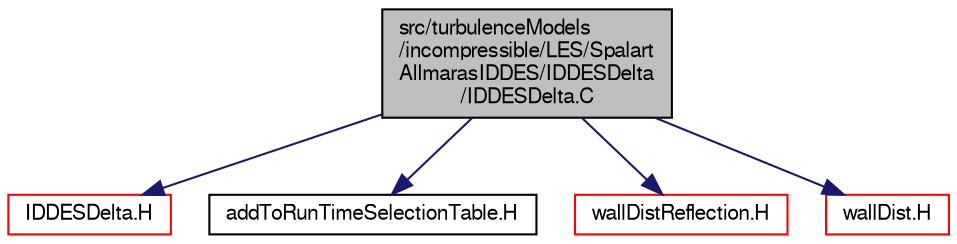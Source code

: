 digraph "src/turbulenceModels/incompressible/LES/SpalartAllmarasIDDES/IDDESDelta/IDDESDelta.C"
{
  bgcolor="transparent";
  edge [fontname="FreeSans",fontsize="10",labelfontname="FreeSans",labelfontsize="10"];
  node [fontname="FreeSans",fontsize="10",shape=record];
  Node0 [label="src/turbulenceModels\l/incompressible/LES/Spalart\lAllmarasIDDES/IDDESDelta\l/IDDESDelta.C",height=0.2,width=0.4,color="black", fillcolor="grey75", style="filled", fontcolor="black"];
  Node0 -> Node1 [color="midnightblue",fontsize="10",style="solid",fontname="FreeSans"];
  Node1 [label="IDDESDelta.H",height=0.2,width=0.4,color="red",URL="$a17465.html"];
  Node0 -> Node4 [color="midnightblue",fontsize="10",style="solid",fontname="FreeSans"];
  Node4 [label="addToRunTimeSelectionTable.H",height=0.2,width=0.4,color="black",URL="$a09263.html",tooltip="Macros for easy insertion into run-time selection tables. "];
  Node0 -> Node5 [color="midnightblue",fontsize="10",style="solid",fontname="FreeSans"];
  Node5 [label="wallDistReflection.H",height=0.2,width=0.4,color="red",URL="$a03749.html"];
  Node0 -> Node314 [color="midnightblue",fontsize="10",style="solid",fontname="FreeSans"];
  Node314 [label="wallDist.H",height=0.2,width=0.4,color="red",URL="$a03737.html"];
}

